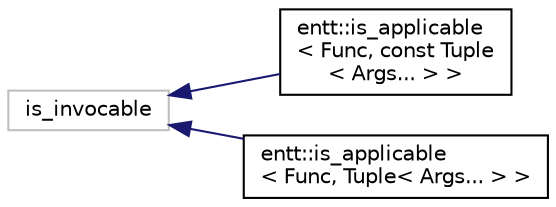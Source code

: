 digraph "Graphical Class Hierarchy"
{
 // LATEX_PDF_SIZE
  edge [fontname="Helvetica",fontsize="10",labelfontname="Helvetica",labelfontsize="10"];
  node [fontname="Helvetica",fontsize="10",shape=record];
  rankdir="LR";
  Node463 [label="is_invocable",height=0.2,width=0.4,color="grey75", fillcolor="white", style="filled",tooltip=" "];
  Node463 -> Node0 [dir="back",color="midnightblue",fontsize="10",style="solid",fontname="Helvetica"];
  Node0 [label="entt::is_applicable\l\< Func, const Tuple\l\< Args... \> \>",height=0.2,width=0.4,color="black", fillcolor="white", style="filled",URL="$structentt_1_1is__applicable_3_01Func_00_01const_01Tuple_3_01Args_8_8_8_01_4_01_4.html",tooltip="Same as std::is_invocable, but with tuples."];
  Node463 -> Node465 [dir="back",color="midnightblue",fontsize="10",style="solid",fontname="Helvetica"];
  Node465 [label="entt::is_applicable\l\< Func, Tuple\< Args... \> \>",height=0.2,width=0.4,color="black", fillcolor="white", style="filled",URL="$structentt_1_1is__applicable_3_01Func_00_01Tuple_3_01Args_8_8_8_01_4_01_4.html",tooltip="Same as std::is_invocable, but with tuples."];
}

